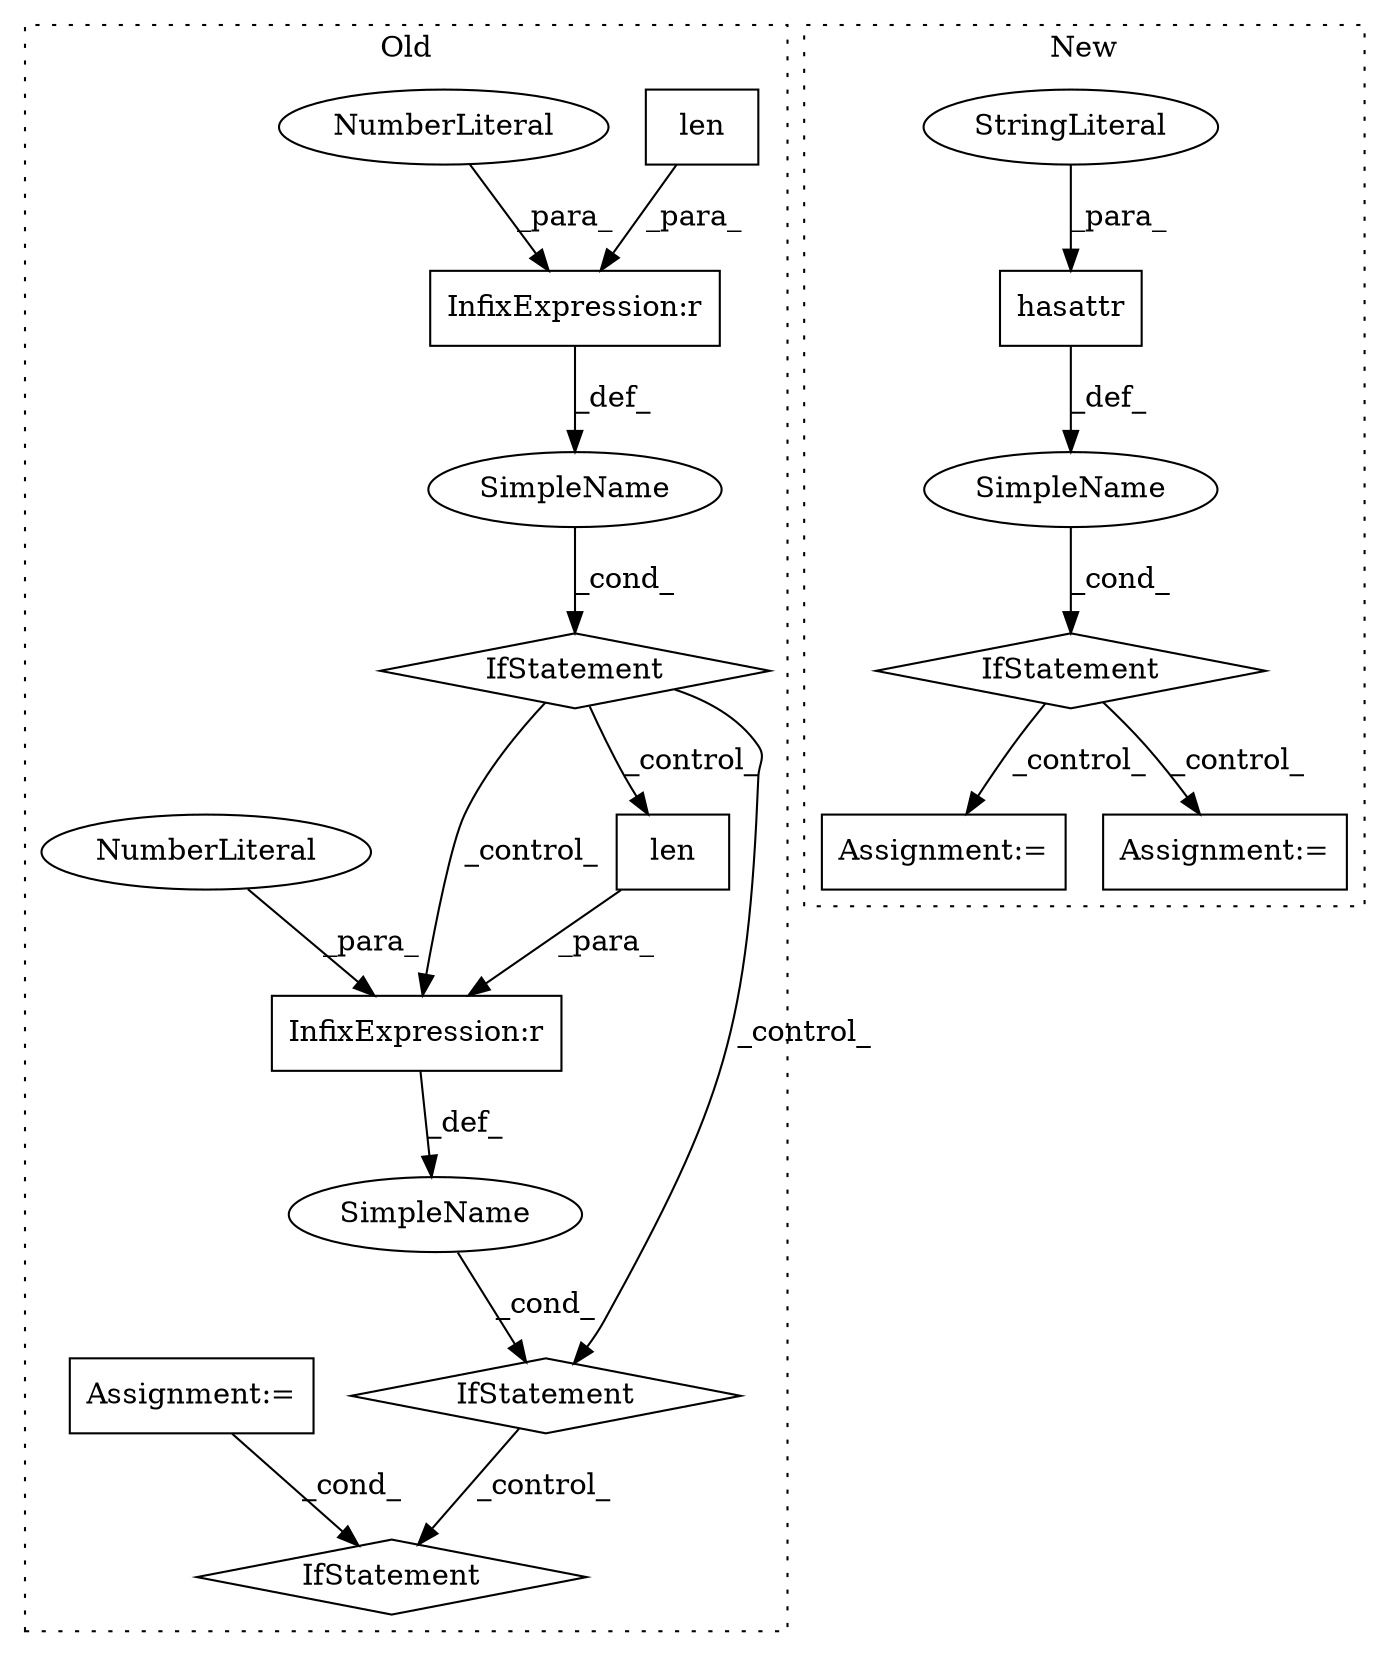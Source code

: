 digraph G {
subgraph cluster0 {
1 [label="len" a="32" s="46152,46172" l="4,1" shape="box"];
5 [label="InfixExpression:r" a="27" s="46173" l="4" shape="box"];
6 [label="NumberLiteral" a="34" s="46177" l="1" shape="ellipse"];
7 [label="IfStatement" a="25" s="46148,46178" l="4,2" shape="diamond"];
11 [label="SimpleName" a="42" s="" l="" shape="ellipse"];
12 [label="InfixExpression:r" a="27" s="46401" l="4" shape="box"];
13 [label="len" a="32" s="46380,46400" l="4,1" shape="box"];
14 [label="IfStatement" a="25" s="46490,46554" l="8,2" shape="diamond"];
15 [label="NumberLiteral" a="34" s="46405" l="1" shape="ellipse"];
16 [label="IfStatement" a="25" s="46376,46406" l="4,2" shape="diamond"];
17 [label="SimpleName" a="42" s="" l="" shape="ellipse"];
18 [label="Assignment:=" a="7" s="45965" l="1" shape="box"];
label = "Old";
style="dotted";
}
subgraph cluster1 {
2 [label="hasattr" a="32" s="33799,33825" l="8,1" shape="box"];
3 [label="StringLiteral" a="45" s="33816" l="9" shape="ellipse"];
4 [label="IfStatement" a="25" s="33795,33826" l="4,2" shape="diamond"];
8 [label="Assignment:=" a="7" s="33923" l="1" shape="box"];
9 [label="SimpleName" a="42" s="" l="" shape="ellipse"];
10 [label="Assignment:=" a="7" s="34010" l="1" shape="box"];
label = "New";
style="dotted";
}
1 -> 5 [label="_para_"];
2 -> 9 [label="_def_"];
3 -> 2 [label="_para_"];
4 -> 10 [label="_control_"];
4 -> 8 [label="_control_"];
5 -> 11 [label="_def_"];
6 -> 5 [label="_para_"];
7 -> 16 [label="_control_"];
7 -> 12 [label="_control_"];
7 -> 13 [label="_control_"];
9 -> 4 [label="_cond_"];
11 -> 7 [label="_cond_"];
12 -> 17 [label="_def_"];
13 -> 12 [label="_para_"];
15 -> 12 [label="_para_"];
16 -> 14 [label="_control_"];
17 -> 16 [label="_cond_"];
18 -> 14 [label="_cond_"];
}